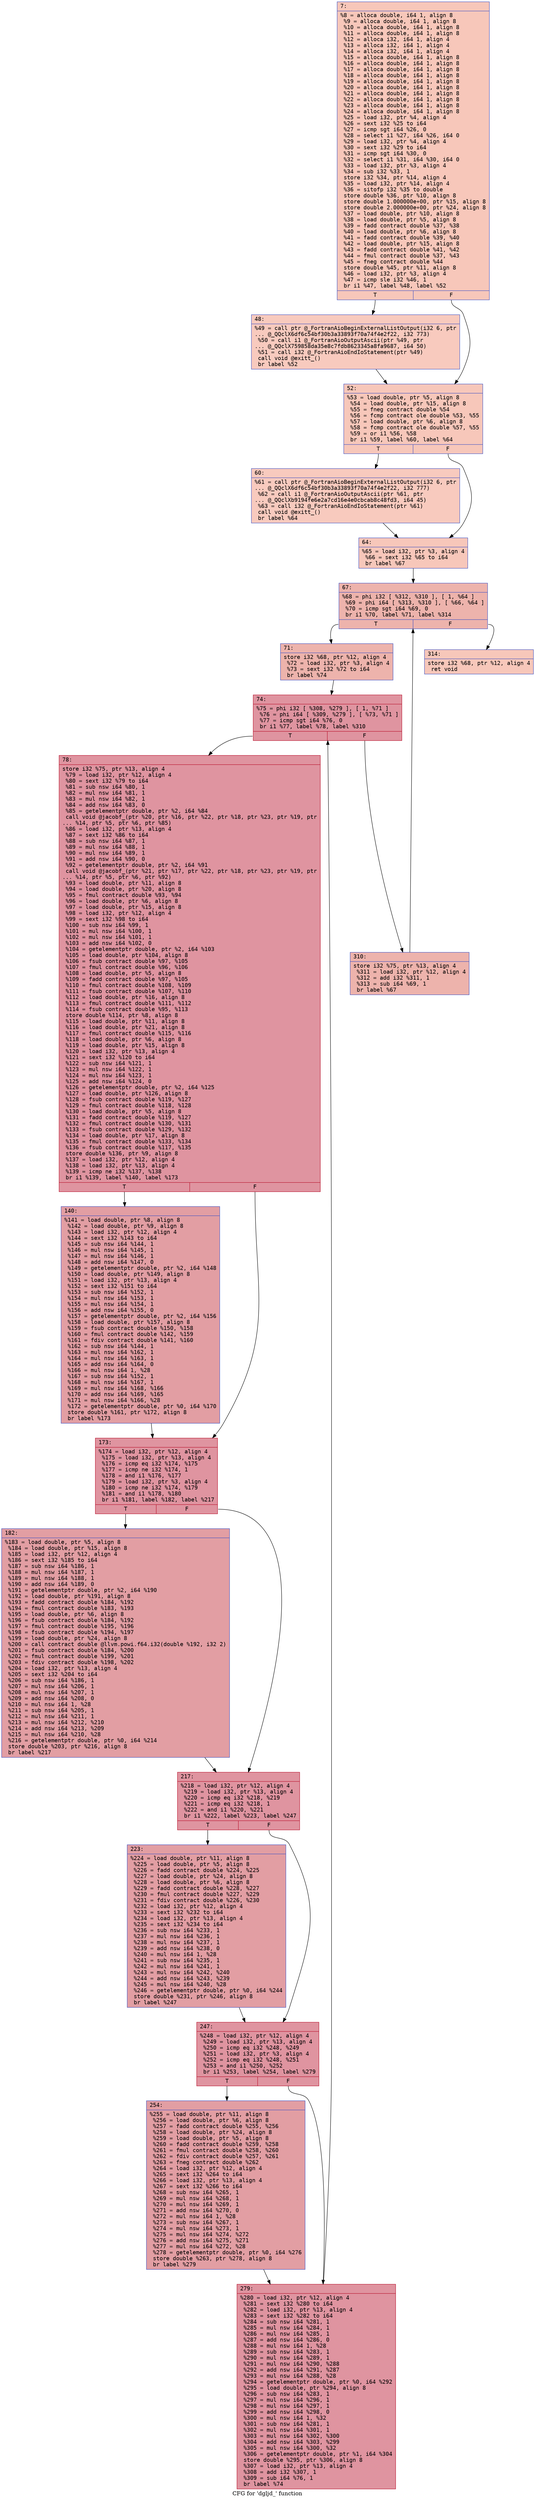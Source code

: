 digraph "CFG for 'dgljd_' function" {
	label="CFG for 'dgljd_' function";

	Node0x55ec17344080 [shape=record,color="#3d50c3ff", style=filled, fillcolor="#ec7f6370" fontname="Courier",label="{7:\l|  %8 = alloca double, i64 1, align 8\l  %9 = alloca double, i64 1, align 8\l  %10 = alloca double, i64 1, align 8\l  %11 = alloca double, i64 1, align 8\l  %12 = alloca i32, i64 1, align 4\l  %13 = alloca i32, i64 1, align 4\l  %14 = alloca i32, i64 1, align 4\l  %15 = alloca double, i64 1, align 8\l  %16 = alloca double, i64 1, align 8\l  %17 = alloca double, i64 1, align 8\l  %18 = alloca double, i64 1, align 8\l  %19 = alloca double, i64 1, align 8\l  %20 = alloca double, i64 1, align 8\l  %21 = alloca double, i64 1, align 8\l  %22 = alloca double, i64 1, align 8\l  %23 = alloca double, i64 1, align 8\l  %24 = alloca double, i64 1, align 8\l  %25 = load i32, ptr %4, align 4\l  %26 = sext i32 %25 to i64\l  %27 = icmp sgt i64 %26, 0\l  %28 = select i1 %27, i64 %26, i64 0\l  %29 = load i32, ptr %4, align 4\l  %30 = sext i32 %29 to i64\l  %31 = icmp sgt i64 %30, 0\l  %32 = select i1 %31, i64 %30, i64 0\l  %33 = load i32, ptr %3, align 4\l  %34 = sub i32 %33, 1\l  store i32 %34, ptr %14, align 4\l  %35 = load i32, ptr %14, align 4\l  %36 = sitofp i32 %35 to double\l  store double %36, ptr %10, align 8\l  store double 1.000000e+00, ptr %15, align 8\l  store double 2.000000e+00, ptr %24, align 8\l  %37 = load double, ptr %10, align 8\l  %38 = load double, ptr %5, align 8\l  %39 = fadd contract double %37, %38\l  %40 = load double, ptr %6, align 8\l  %41 = fadd contract double %39, %40\l  %42 = load double, ptr %15, align 8\l  %43 = fadd contract double %41, %42\l  %44 = fmul contract double %37, %43\l  %45 = fneg contract double %44\l  store double %45, ptr %11, align 8\l  %46 = load i32, ptr %3, align 4\l  %47 = icmp sle i32 %46, 1\l  br i1 %47, label %48, label %52\l|{<s0>T|<s1>F}}"];
	Node0x55ec17344080:s0 -> Node0x55ec17345040[tooltip="7 -> 48\nProbability 50.00%" ];
	Node0x55ec17344080:s1 -> Node0x55ec17347fa0[tooltip="7 -> 52\nProbability 50.00%" ];
	Node0x55ec17345040 [shape=record,color="#3d50c3ff", style=filled, fillcolor="#ef886b70" fontname="Courier",label="{48:\l|  %49 = call ptr @_FortranAioBeginExternalListOutput(i32 6, ptr\l... @_QQclX6df6c54bf30b3a33893f70a74f4e2f22, i32 773)\l  %50 = call i1 @_FortranAioOutputAscii(ptr %49, ptr\l... @_QQclX759858da35e8c7fdb8623345a8fa9687, i64 50)\l  %51 = call i32 @_FortranAioEndIoStatement(ptr %49)\l  call void @exitt_()\l  br label %52\l}"];
	Node0x55ec17345040 -> Node0x55ec17347fa0[tooltip="48 -> 52\nProbability 100.00%" ];
	Node0x55ec17347fa0 [shape=record,color="#3d50c3ff", style=filled, fillcolor="#ec7f6370" fontname="Courier",label="{52:\l|  %53 = load double, ptr %5, align 8\l  %54 = load double, ptr %15, align 8\l  %55 = fneg contract double %54\l  %56 = fcmp contract ole double %53, %55\l  %57 = load double, ptr %6, align 8\l  %58 = fcmp contract ole double %57, %55\l  %59 = or i1 %56, %58\l  br i1 %59, label %60, label %64\l|{<s0>T|<s1>F}}"];
	Node0x55ec17347fa0:s0 -> Node0x55ec17348930[tooltip="52 -> 60\nProbability 50.00%" ];
	Node0x55ec17347fa0:s1 -> Node0x55ec17348980[tooltip="52 -> 64\nProbability 50.00%" ];
	Node0x55ec17348930 [shape=record,color="#3d50c3ff", style=filled, fillcolor="#ef886b70" fontname="Courier",label="{60:\l|  %61 = call ptr @_FortranAioBeginExternalListOutput(i32 6, ptr\l... @_QQclX6df6c54bf30b3a33893f70a74f4e2f22, i32 777)\l  %62 = call i1 @_FortranAioOutputAscii(ptr %61, ptr\l... @_QQclXb9194fe6e2a7cd16e4e0cbcab8c48fd3, i64 45)\l  %63 = call i32 @_FortranAioEndIoStatement(ptr %61)\l  call void @exitt_()\l  br label %64\l}"];
	Node0x55ec17348930 -> Node0x55ec17348980[tooltip="60 -> 64\nProbability 100.00%" ];
	Node0x55ec17348980 [shape=record,color="#3d50c3ff", style=filled, fillcolor="#ec7f6370" fontname="Courier",label="{64:\l|  %65 = load i32, ptr %3, align 4\l  %66 = sext i32 %65 to i64\l  br label %67\l}"];
	Node0x55ec17348980 -> Node0x55ec17349060[tooltip="64 -> 67\nProbability 100.00%" ];
	Node0x55ec17349060 [shape=record,color="#3d50c3ff", style=filled, fillcolor="#d6524470" fontname="Courier",label="{67:\l|  %68 = phi i32 [ %312, %310 ], [ 1, %64 ]\l  %69 = phi i64 [ %313, %310 ], [ %66, %64 ]\l  %70 = icmp sgt i64 %69, 0\l  br i1 %70, label %71, label %314\l|{<s0>T|<s1>F}}"];
	Node0x55ec17349060:s0 -> Node0x55ec17349320[tooltip="67 -> 71\nProbability 96.88%" ];
	Node0x55ec17349060:s1 -> Node0x55ec17349370[tooltip="67 -> 314\nProbability 3.12%" ];
	Node0x55ec17349320 [shape=record,color="#3d50c3ff", style=filled, fillcolor="#d6524470" fontname="Courier",label="{71:\l|  store i32 %68, ptr %12, align 4\l  %72 = load i32, ptr %3, align 4\l  %73 = sext i32 %72 to i64\l  br label %74\l}"];
	Node0x55ec17349320 -> Node0x55ec17349600[tooltip="71 -> 74\nProbability 100.00%" ];
	Node0x55ec17349600 [shape=record,color="#b70d28ff", style=filled, fillcolor="#b70d2870" fontname="Courier",label="{74:\l|  %75 = phi i32 [ %308, %279 ], [ 1, %71 ]\l  %76 = phi i64 [ %309, %279 ], [ %73, %71 ]\l  %77 = icmp sgt i64 %76, 0\l  br i1 %77, label %78, label %310\l|{<s0>T|<s1>F}}"];
	Node0x55ec17349600:s0 -> Node0x55ec17349950[tooltip="74 -> 78\nProbability 96.88%" ];
	Node0x55ec17349600:s1 -> Node0x55ec17349120[tooltip="74 -> 310\nProbability 3.12%" ];
	Node0x55ec17349950 [shape=record,color="#b70d28ff", style=filled, fillcolor="#b70d2870" fontname="Courier",label="{78:\l|  store i32 %75, ptr %13, align 4\l  %79 = load i32, ptr %12, align 4\l  %80 = sext i32 %79 to i64\l  %81 = sub nsw i64 %80, 1\l  %82 = mul nsw i64 %81, 1\l  %83 = mul nsw i64 %82, 1\l  %84 = add nsw i64 %83, 0\l  %85 = getelementptr double, ptr %2, i64 %84\l  call void @jacobf_(ptr %20, ptr %16, ptr %22, ptr %18, ptr %23, ptr %19, ptr\l... %14, ptr %5, ptr %6, ptr %85)\l  %86 = load i32, ptr %13, align 4\l  %87 = sext i32 %86 to i64\l  %88 = sub nsw i64 %87, 1\l  %89 = mul nsw i64 %88, 1\l  %90 = mul nsw i64 %89, 1\l  %91 = add nsw i64 %90, 0\l  %92 = getelementptr double, ptr %2, i64 %91\l  call void @jacobf_(ptr %21, ptr %17, ptr %22, ptr %18, ptr %23, ptr %19, ptr\l... %14, ptr %5, ptr %6, ptr %92)\l  %93 = load double, ptr %11, align 8\l  %94 = load double, ptr %20, align 8\l  %95 = fmul contract double %93, %94\l  %96 = load double, ptr %6, align 8\l  %97 = load double, ptr %15, align 8\l  %98 = load i32, ptr %12, align 4\l  %99 = sext i32 %98 to i64\l  %100 = sub nsw i64 %99, 1\l  %101 = mul nsw i64 %100, 1\l  %102 = mul nsw i64 %101, 1\l  %103 = add nsw i64 %102, 0\l  %104 = getelementptr double, ptr %2, i64 %103\l  %105 = load double, ptr %104, align 8\l  %106 = fsub contract double %97, %105\l  %107 = fmul contract double %96, %106\l  %108 = load double, ptr %5, align 8\l  %109 = fadd contract double %97, %105\l  %110 = fmul contract double %108, %109\l  %111 = fsub contract double %107, %110\l  %112 = load double, ptr %16, align 8\l  %113 = fmul contract double %111, %112\l  %114 = fsub contract double %95, %113\l  store double %114, ptr %8, align 8\l  %115 = load double, ptr %11, align 8\l  %116 = load double, ptr %21, align 8\l  %117 = fmul contract double %115, %116\l  %118 = load double, ptr %6, align 8\l  %119 = load double, ptr %15, align 8\l  %120 = load i32, ptr %13, align 4\l  %121 = sext i32 %120 to i64\l  %122 = sub nsw i64 %121, 1\l  %123 = mul nsw i64 %122, 1\l  %124 = mul nsw i64 %123, 1\l  %125 = add nsw i64 %124, 0\l  %126 = getelementptr double, ptr %2, i64 %125\l  %127 = load double, ptr %126, align 8\l  %128 = fsub contract double %119, %127\l  %129 = fmul contract double %118, %128\l  %130 = load double, ptr %5, align 8\l  %131 = fadd contract double %119, %127\l  %132 = fmul contract double %130, %131\l  %133 = fsub contract double %129, %132\l  %134 = load double, ptr %17, align 8\l  %135 = fmul contract double %133, %134\l  %136 = fsub contract double %117, %135\l  store double %136, ptr %9, align 8\l  %137 = load i32, ptr %12, align 4\l  %138 = load i32, ptr %13, align 4\l  %139 = icmp ne i32 %137, %138\l  br i1 %139, label %140, label %173\l|{<s0>T|<s1>F}}"];
	Node0x55ec17349950:s0 -> Node0x55ec1734c950[tooltip="78 -> 140\nProbability 50.00%" ];
	Node0x55ec17349950:s1 -> Node0x55ec1734c9a0[tooltip="78 -> 173\nProbability 50.00%" ];
	Node0x55ec1734c950 [shape=record,color="#3d50c3ff", style=filled, fillcolor="#be242e70" fontname="Courier",label="{140:\l|  %141 = load double, ptr %8, align 8\l  %142 = load double, ptr %9, align 8\l  %143 = load i32, ptr %12, align 4\l  %144 = sext i32 %143 to i64\l  %145 = sub nsw i64 %144, 1\l  %146 = mul nsw i64 %145, 1\l  %147 = mul nsw i64 %146, 1\l  %148 = add nsw i64 %147, 0\l  %149 = getelementptr double, ptr %2, i64 %148\l  %150 = load double, ptr %149, align 8\l  %151 = load i32, ptr %13, align 4\l  %152 = sext i32 %151 to i64\l  %153 = sub nsw i64 %152, 1\l  %154 = mul nsw i64 %153, 1\l  %155 = mul nsw i64 %154, 1\l  %156 = add nsw i64 %155, 0\l  %157 = getelementptr double, ptr %2, i64 %156\l  %158 = load double, ptr %157, align 8\l  %159 = fsub contract double %150, %158\l  %160 = fmul contract double %142, %159\l  %161 = fdiv contract double %141, %160\l  %162 = sub nsw i64 %144, 1\l  %163 = mul nsw i64 %162, 1\l  %164 = mul nsw i64 %163, 1\l  %165 = add nsw i64 %164, 0\l  %166 = mul nsw i64 1, %28\l  %167 = sub nsw i64 %152, 1\l  %168 = mul nsw i64 %167, 1\l  %169 = mul nsw i64 %168, %166\l  %170 = add nsw i64 %169, %165\l  %171 = mul nsw i64 %166, %28\l  %172 = getelementptr double, ptr %0, i64 %170\l  store double %161, ptr %172, align 8\l  br label %173\l}"];
	Node0x55ec1734c950 -> Node0x55ec1734c9a0[tooltip="140 -> 173\nProbability 100.00%" ];
	Node0x55ec1734c9a0 [shape=record,color="#b70d28ff", style=filled, fillcolor="#b70d2870" fontname="Courier",label="{173:\l|  %174 = load i32, ptr %12, align 4\l  %175 = load i32, ptr %13, align 4\l  %176 = icmp eq i32 %174, %175\l  %177 = icmp ne i32 %174, 1\l  %178 = and i1 %176, %177\l  %179 = load i32, ptr %3, align 4\l  %180 = icmp ne i32 %174, %179\l  %181 = and i1 %178, %180\l  br i1 %181, label %182, label %217\l|{<s0>T|<s1>F}}"];
	Node0x55ec1734c9a0:s0 -> Node0x55ec1734e1d0[tooltip="173 -> 182\nProbability 50.00%" ];
	Node0x55ec1734c9a0:s1 -> Node0x55ec1734e220[tooltip="173 -> 217\nProbability 50.00%" ];
	Node0x55ec1734e1d0 [shape=record,color="#3d50c3ff", style=filled, fillcolor="#be242e70" fontname="Courier",label="{182:\l|  %183 = load double, ptr %5, align 8\l  %184 = load double, ptr %15, align 8\l  %185 = load i32, ptr %12, align 4\l  %186 = sext i32 %185 to i64\l  %187 = sub nsw i64 %186, 1\l  %188 = mul nsw i64 %187, 1\l  %189 = mul nsw i64 %188, 1\l  %190 = add nsw i64 %189, 0\l  %191 = getelementptr double, ptr %2, i64 %190\l  %192 = load double, ptr %191, align 8\l  %193 = fadd contract double %184, %192\l  %194 = fmul contract double %183, %193\l  %195 = load double, ptr %6, align 8\l  %196 = fsub contract double %184, %192\l  %197 = fmul contract double %195, %196\l  %198 = fsub contract double %194, %197\l  %199 = load double, ptr %24, align 8\l  %200 = call contract double @llvm.powi.f64.i32(double %192, i32 2)\l  %201 = fsub contract double %184, %200\l  %202 = fmul contract double %199, %201\l  %203 = fdiv contract double %198, %202\l  %204 = load i32, ptr %13, align 4\l  %205 = sext i32 %204 to i64\l  %206 = sub nsw i64 %186, 1\l  %207 = mul nsw i64 %206, 1\l  %208 = mul nsw i64 %207, 1\l  %209 = add nsw i64 %208, 0\l  %210 = mul nsw i64 1, %28\l  %211 = sub nsw i64 %205, 1\l  %212 = mul nsw i64 %211, 1\l  %213 = mul nsw i64 %212, %210\l  %214 = add nsw i64 %213, %209\l  %215 = mul nsw i64 %210, %28\l  %216 = getelementptr double, ptr %0, i64 %214\l  store double %203, ptr %216, align 8\l  br label %217\l}"];
	Node0x55ec1734e1d0 -> Node0x55ec1734e220[tooltip="182 -> 217\nProbability 100.00%" ];
	Node0x55ec1734e220 [shape=record,color="#b70d28ff", style=filled, fillcolor="#b70d2870" fontname="Courier",label="{217:\l|  %218 = load i32, ptr %12, align 4\l  %219 = load i32, ptr %13, align 4\l  %220 = icmp eq i32 %218, %219\l  %221 = icmp eq i32 %218, 1\l  %222 = and i1 %220, %221\l  br i1 %222, label %223, label %247\l|{<s0>T|<s1>F}}"];
	Node0x55ec1734e220:s0 -> Node0x55ec17350a30[tooltip="217 -> 223\nProbability 50.00%" ];
	Node0x55ec1734e220:s1 -> Node0x55ec17350a80[tooltip="217 -> 247\nProbability 50.00%" ];
	Node0x55ec17350a30 [shape=record,color="#3d50c3ff", style=filled, fillcolor="#be242e70" fontname="Courier",label="{223:\l|  %224 = load double, ptr %11, align 8\l  %225 = load double, ptr %5, align 8\l  %226 = fadd contract double %224, %225\l  %227 = load double, ptr %24, align 8\l  %228 = load double, ptr %6, align 8\l  %229 = fadd contract double %228, %227\l  %230 = fmul contract double %227, %229\l  %231 = fdiv contract double %226, %230\l  %232 = load i32, ptr %12, align 4\l  %233 = sext i32 %232 to i64\l  %234 = load i32, ptr %13, align 4\l  %235 = sext i32 %234 to i64\l  %236 = sub nsw i64 %233, 1\l  %237 = mul nsw i64 %236, 1\l  %238 = mul nsw i64 %237, 1\l  %239 = add nsw i64 %238, 0\l  %240 = mul nsw i64 1, %28\l  %241 = sub nsw i64 %235, 1\l  %242 = mul nsw i64 %241, 1\l  %243 = mul nsw i64 %242, %240\l  %244 = add nsw i64 %243, %239\l  %245 = mul nsw i64 %240, %28\l  %246 = getelementptr double, ptr %0, i64 %244\l  store double %231, ptr %246, align 8\l  br label %247\l}"];
	Node0x55ec17350a30 -> Node0x55ec17350a80[tooltip="223 -> 247\nProbability 100.00%" ];
	Node0x55ec17350a80 [shape=record,color="#b70d28ff", style=filled, fillcolor="#b70d2870" fontname="Courier",label="{247:\l|  %248 = load i32, ptr %12, align 4\l  %249 = load i32, ptr %13, align 4\l  %250 = icmp eq i32 %248, %249\l  %251 = load i32, ptr %3, align 4\l  %252 = icmp eq i32 %248, %251\l  %253 = and i1 %250, %252\l  br i1 %253, label %254, label %279\l|{<s0>T|<s1>F}}"];
	Node0x55ec17350a80:s0 -> Node0x55ec17351c20[tooltip="247 -> 254\nProbability 50.00%" ];
	Node0x55ec17350a80:s1 -> Node0x55ec173496c0[tooltip="247 -> 279\nProbability 50.00%" ];
	Node0x55ec17351c20 [shape=record,color="#3d50c3ff", style=filled, fillcolor="#be242e70" fontname="Courier",label="{254:\l|  %255 = load double, ptr %11, align 8\l  %256 = load double, ptr %6, align 8\l  %257 = fadd contract double %255, %256\l  %258 = load double, ptr %24, align 8\l  %259 = load double, ptr %5, align 8\l  %260 = fadd contract double %259, %258\l  %261 = fmul contract double %258, %260\l  %262 = fdiv contract double %257, %261\l  %263 = fneg contract double %262\l  %264 = load i32, ptr %12, align 4\l  %265 = sext i32 %264 to i64\l  %266 = load i32, ptr %13, align 4\l  %267 = sext i32 %266 to i64\l  %268 = sub nsw i64 %265, 1\l  %269 = mul nsw i64 %268, 1\l  %270 = mul nsw i64 %269, 1\l  %271 = add nsw i64 %270, 0\l  %272 = mul nsw i64 1, %28\l  %273 = sub nsw i64 %267, 1\l  %274 = mul nsw i64 %273, 1\l  %275 = mul nsw i64 %274, %272\l  %276 = add nsw i64 %275, %271\l  %277 = mul nsw i64 %272, %28\l  %278 = getelementptr double, ptr %0, i64 %276\l  store double %263, ptr %278, align 8\l  br label %279\l}"];
	Node0x55ec17351c20 -> Node0x55ec173496c0[tooltip="254 -> 279\nProbability 100.00%" ];
	Node0x55ec173496c0 [shape=record,color="#b70d28ff", style=filled, fillcolor="#b70d2870" fontname="Courier",label="{279:\l|  %280 = load i32, ptr %12, align 4\l  %281 = sext i32 %280 to i64\l  %282 = load i32, ptr %13, align 4\l  %283 = sext i32 %282 to i64\l  %284 = sub nsw i64 %281, 1\l  %285 = mul nsw i64 %284, 1\l  %286 = mul nsw i64 %285, 1\l  %287 = add nsw i64 %286, 0\l  %288 = mul nsw i64 1, %28\l  %289 = sub nsw i64 %283, 1\l  %290 = mul nsw i64 %289, 1\l  %291 = mul nsw i64 %290, %288\l  %292 = add nsw i64 %291, %287\l  %293 = mul nsw i64 %288, %28\l  %294 = getelementptr double, ptr %0, i64 %292\l  %295 = load double, ptr %294, align 8\l  %296 = sub nsw i64 %283, 1\l  %297 = mul nsw i64 %296, 1\l  %298 = mul nsw i64 %297, 1\l  %299 = add nsw i64 %298, 0\l  %300 = mul nsw i64 1, %32\l  %301 = sub nsw i64 %281, 1\l  %302 = mul nsw i64 %301, 1\l  %303 = mul nsw i64 %302, %300\l  %304 = add nsw i64 %303, %299\l  %305 = mul nsw i64 %300, %32\l  %306 = getelementptr double, ptr %1, i64 %304\l  store double %295, ptr %306, align 8\l  %307 = load i32, ptr %13, align 4\l  %308 = add i32 %307, 1\l  %309 = sub i64 %76, 1\l  br label %74\l}"];
	Node0x55ec173496c0 -> Node0x55ec17349600[tooltip="279 -> 74\nProbability 100.00%" ];
	Node0x55ec17349120 [shape=record,color="#3d50c3ff", style=filled, fillcolor="#d6524470" fontname="Courier",label="{310:\l|  store i32 %75, ptr %13, align 4\l  %311 = load i32, ptr %12, align 4\l  %312 = add i32 %311, 1\l  %313 = sub i64 %69, 1\l  br label %67\l}"];
	Node0x55ec17349120 -> Node0x55ec17349060[tooltip="310 -> 67\nProbability 100.00%" ];
	Node0x55ec17349370 [shape=record,color="#3d50c3ff", style=filled, fillcolor="#ec7f6370" fontname="Courier",label="{314:\l|  store i32 %68, ptr %12, align 4\l  ret void\l}"];
}
